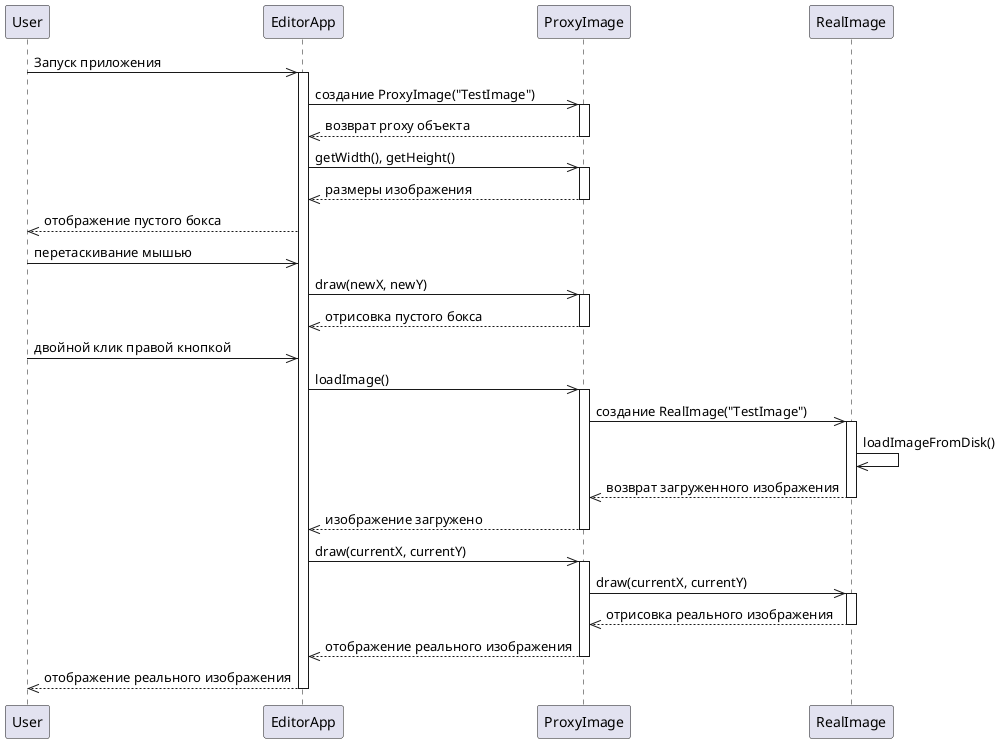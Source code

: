 @startuml
    participant User
    participant EditorApp
    participant ProxyImage
    participant RealImage

    User->>EditorApp: Запуск приложения
    activate EditorApp
    EditorApp->>ProxyImage: создание ProxyImage("TestImage")
    activate ProxyImage
    ProxyImage-->>EditorApp: возврат proxy объекта
    deactivate ProxyImage

    EditorApp->>ProxyImage: getWidth(), getHeight()
    activate ProxyImage
    ProxyImage-->>EditorApp: размеры изображения
    deactivate ProxyImage

    EditorApp-->>User: отображение пустого бокса

    User->>EditorApp: перетаскивание мышью
    EditorApp->>ProxyImage: draw(newX, newY)
    activate ProxyImage
    ProxyImage-->>EditorApp: отрисовка пустого бокса
    deactivate ProxyImage

    User->>EditorApp: двойной клик правой кнопкой
    EditorApp->>ProxyImage: loadImage()
    activate ProxyImage
    ProxyImage->>RealImage: создание RealImage("TestImage")
    activate RealImage
    RealImage->>RealImage: loadImageFromDisk()
    RealImage-->>ProxyImage: возврат загруженного изображения
    deactivate RealImage
    ProxyImage-->>EditorApp: изображение загружено
    deactivate ProxyImage

    EditorApp->>ProxyImage: draw(currentX, currentY)
    activate ProxyImage
    ProxyImage->>RealImage: draw(currentX, currentY)
    activate RealImage
    RealImage-->>ProxyImage: отрисовка реального изображения
    deactivate RealImage
    ProxyImage-->>EditorApp: отображение реального изображения
    deactivate ProxyImage

    EditorApp-->>User: отображение реального изображения
    deactivate EditorApp
@enduml